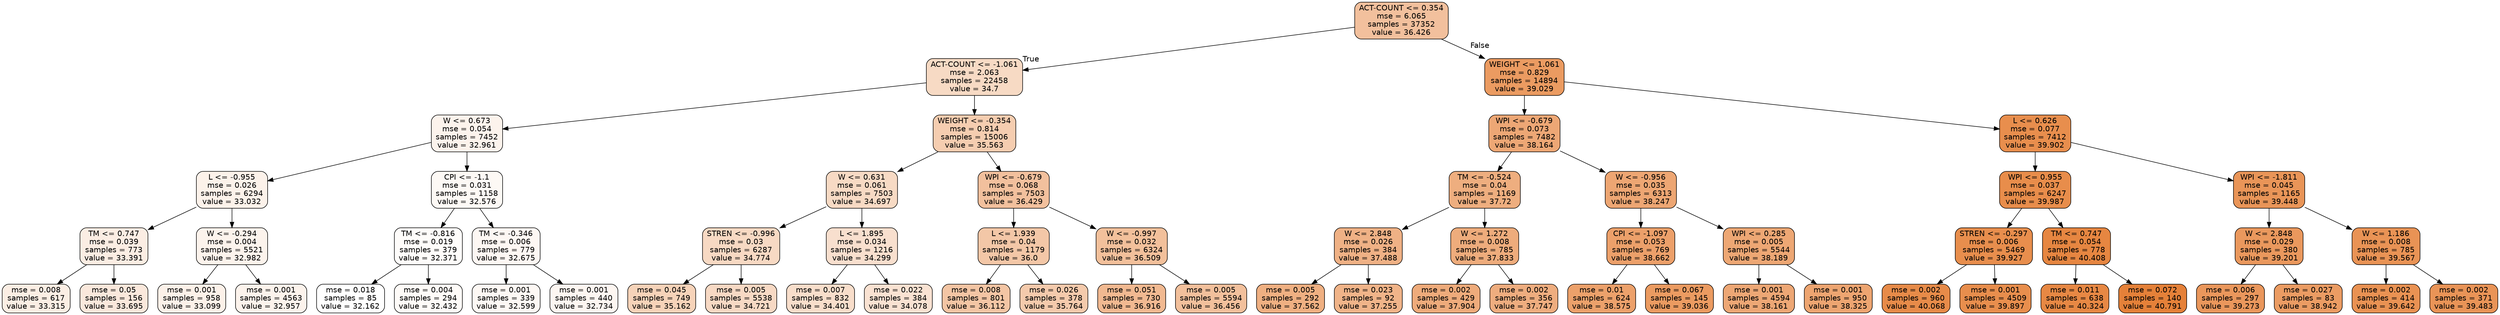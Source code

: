 digraph Tree {
node [shape=box, style="filled, rounded", color="black", fontname=helvetica] ;
edge [fontname=helvetica] ;
0 [label="ACT-COUNT <= 0.354\nmse = 6.065\nsamples = 37352\nvalue = 36.426", fillcolor="#e581397e"] ;
1 [label="ACT-COUNT <= -1.061\nmse = 2.063\nsamples = 22458\nvalue = 34.7", fillcolor="#e581394b"] ;
0 -> 1 [labeldistance=2.5, labelangle=45, headlabel="True"] ;
2 [label="W <= 0.673\nmse = 0.054\nsamples = 7452\nvalue = 32.961", fillcolor="#e5813918"] ;
1 -> 2 ;
3 [label="L <= -0.955\nmse = 0.026\nsamples = 6294\nvalue = 33.032", fillcolor="#e581391a"] ;
2 -> 3 ;
4 [label="TM <= 0.747\nmse = 0.039\nsamples = 773\nvalue = 33.391", fillcolor="#e5813924"] ;
3 -> 4 ;
5 [label="mse = 0.008\nsamples = 617\nvalue = 33.315", fillcolor="#e5813922"] ;
4 -> 5 ;
6 [label="mse = 0.05\nsamples = 156\nvalue = 33.695", fillcolor="#e581392d"] ;
4 -> 6 ;
7 [label="W <= -0.294\nmse = 0.004\nsamples = 5521\nvalue = 32.982", fillcolor="#e5813918"] ;
3 -> 7 ;
8 [label="mse = 0.001\nsamples = 958\nvalue = 33.099", fillcolor="#e581391c"] ;
7 -> 8 ;
9 [label="mse = 0.001\nsamples = 4563\nvalue = 32.957", fillcolor="#e5813918"] ;
7 -> 9 ;
10 [label="CPI <= -1.1\nmse = 0.031\nsamples = 1158\nvalue = 32.576", fillcolor="#e581390c"] ;
2 -> 10 ;
11 [label="TM <= -0.816\nmse = 0.019\nsamples = 379\nvalue = 32.371", fillcolor="#e5813906"] ;
10 -> 11 ;
12 [label="mse = 0.018\nsamples = 85\nvalue = 32.162", fillcolor="#e5813900"] ;
11 -> 12 ;
13 [label="mse = 0.004\nsamples = 294\nvalue = 32.432", fillcolor="#e5813908"] ;
11 -> 13 ;
14 [label="TM <= -0.346\nmse = 0.006\nsamples = 779\nvalue = 32.675", fillcolor="#e581390f"] ;
10 -> 14 ;
15 [label="mse = 0.001\nsamples = 339\nvalue = 32.599", fillcolor="#e581390d"] ;
14 -> 15 ;
16 [label="mse = 0.001\nsamples = 440\nvalue = 32.734", fillcolor="#e5813911"] ;
14 -> 16 ;
17 [label="WEIGHT <= -0.354\nmse = 0.814\nsamples = 15006\nvalue = 35.563", fillcolor="#e5813965"] ;
1 -> 17 ;
18 [label="W <= 0.631\nmse = 0.061\nsamples = 7503\nvalue = 34.697", fillcolor="#e581394b"] ;
17 -> 18 ;
19 [label="STREN <= -0.996\nmse = 0.03\nsamples = 6287\nvalue = 34.774", fillcolor="#e581394d"] ;
18 -> 19 ;
20 [label="mse = 0.045\nsamples = 749\nvalue = 35.162", fillcolor="#e5813959"] ;
19 -> 20 ;
21 [label="mse = 0.005\nsamples = 5538\nvalue = 34.721", fillcolor="#e581394c"] ;
19 -> 21 ;
22 [label="L <= 1.895\nmse = 0.034\nsamples = 1216\nvalue = 34.299", fillcolor="#e581393f"] ;
18 -> 22 ;
23 [label="mse = 0.007\nsamples = 832\nvalue = 34.401", fillcolor="#e5813942"] ;
22 -> 23 ;
24 [label="mse = 0.022\nsamples = 384\nvalue = 34.078", fillcolor="#e5813939"] ;
22 -> 24 ;
25 [label="WPI <= -0.679\nmse = 0.068\nsamples = 7503\nvalue = 36.429", fillcolor="#e581397e"] ;
17 -> 25 ;
26 [label="L <= 1.939\nmse = 0.04\nsamples = 1179\nvalue = 36.0", fillcolor="#e5813971"] ;
25 -> 26 ;
27 [label="mse = 0.008\nsamples = 801\nvalue = 36.112", fillcolor="#e5813975"] ;
26 -> 27 ;
28 [label="mse = 0.026\nsamples = 378\nvalue = 35.764", fillcolor="#e581396a"] ;
26 -> 28 ;
29 [label="W <= -0.997\nmse = 0.032\nsamples = 6324\nvalue = 36.509", fillcolor="#e5813980"] ;
25 -> 29 ;
30 [label="mse = 0.051\nsamples = 730\nvalue = 36.916", fillcolor="#e581398d"] ;
29 -> 30 ;
31 [label="mse = 0.005\nsamples = 5594\nvalue = 36.456", fillcolor="#e581397f"] ;
29 -> 31 ;
32 [label="WEIGHT <= 1.061\nmse = 0.829\nsamples = 14894\nvalue = 39.029", fillcolor="#e58139cb"] ;
0 -> 32 [labeldistance=2.5, labelangle=-45, headlabel="False"] ;
33 [label="WPI <= -0.679\nmse = 0.073\nsamples = 7482\nvalue = 38.164", fillcolor="#e58139b1"] ;
32 -> 33 ;
34 [label="TM <= -0.524\nmse = 0.04\nsamples = 1169\nvalue = 37.72", fillcolor="#e58139a4"] ;
33 -> 34 ;
35 [label="W <= 2.848\nmse = 0.026\nsamples = 384\nvalue = 37.488", fillcolor="#e581399d"] ;
34 -> 35 ;
36 [label="mse = 0.005\nsamples = 292\nvalue = 37.562", fillcolor="#e58139a0"] ;
35 -> 36 ;
37 [label="mse = 0.023\nsamples = 92\nvalue = 37.255", fillcolor="#e5813997"] ;
35 -> 37 ;
38 [label="W <= 1.272\nmse = 0.008\nsamples = 785\nvalue = 37.833", fillcolor="#e58139a8"] ;
34 -> 38 ;
39 [label="mse = 0.002\nsamples = 429\nvalue = 37.904", fillcolor="#e58139aa"] ;
38 -> 39 ;
40 [label="mse = 0.002\nsamples = 356\nvalue = 37.747", fillcolor="#e58139a5"] ;
38 -> 40 ;
41 [label="W <= -0.956\nmse = 0.035\nsamples = 6313\nvalue = 38.247", fillcolor="#e58139b4"] ;
33 -> 41 ;
42 [label="CPI <= -1.097\nmse = 0.053\nsamples = 769\nvalue = 38.662", fillcolor="#e58139c0"] ;
41 -> 42 ;
43 [label="mse = 0.01\nsamples = 624\nvalue = 38.575", fillcolor="#e58139be"] ;
42 -> 43 ;
44 [label="mse = 0.067\nsamples = 145\nvalue = 39.036", fillcolor="#e58139cb"] ;
42 -> 44 ;
45 [label="WPI <= 0.285\nmse = 0.005\nsamples = 5544\nvalue = 38.189", fillcolor="#e58139b2"] ;
41 -> 45 ;
46 [label="mse = 0.001\nsamples = 4594\nvalue = 38.161", fillcolor="#e58139b1"] ;
45 -> 46 ;
47 [label="mse = 0.001\nsamples = 950\nvalue = 38.325", fillcolor="#e58139b6"] ;
45 -> 47 ;
48 [label="L <= 0.626\nmse = 0.077\nsamples = 7412\nvalue = 39.902", fillcolor="#e58139e5"] ;
32 -> 48 ;
49 [label="WPI <= 0.955\nmse = 0.037\nsamples = 6247\nvalue = 39.987", fillcolor="#e58139e7"] ;
48 -> 49 ;
50 [label="STREN <= -0.297\nmse = 0.006\nsamples = 5469\nvalue = 39.927", fillcolor="#e58139e5"] ;
49 -> 50 ;
51 [label="mse = 0.002\nsamples = 960\nvalue = 40.068", fillcolor="#e58139ea"] ;
50 -> 51 ;
52 [label="mse = 0.001\nsamples = 4509\nvalue = 39.897", fillcolor="#e58139e5"] ;
50 -> 52 ;
53 [label="TM <= 0.747\nmse = 0.054\nsamples = 778\nvalue = 40.408", fillcolor="#e58139f4"] ;
49 -> 53 ;
54 [label="mse = 0.011\nsamples = 638\nvalue = 40.324", fillcolor="#e58139f1"] ;
53 -> 54 ;
55 [label="mse = 0.072\nsamples = 140\nvalue = 40.791", fillcolor="#e58139ff"] ;
53 -> 55 ;
56 [label="WPI <= -1.811\nmse = 0.045\nsamples = 1165\nvalue = 39.448", fillcolor="#e58139d7"] ;
48 -> 56 ;
57 [label="W <= 2.848\nmse = 0.029\nsamples = 380\nvalue = 39.201", fillcolor="#e58139d0"] ;
56 -> 57 ;
58 [label="mse = 0.006\nsamples = 297\nvalue = 39.273", fillcolor="#e58139d2"] ;
57 -> 58 ;
59 [label="mse = 0.027\nsamples = 83\nvalue = 38.942", fillcolor="#e58139c8"] ;
57 -> 59 ;
60 [label="W <= 1.186\nmse = 0.008\nsamples = 785\nvalue = 39.567", fillcolor="#e58139db"] ;
56 -> 60 ;
61 [label="mse = 0.002\nsamples = 414\nvalue = 39.642", fillcolor="#e58139dd"] ;
60 -> 61 ;
62 [label="mse = 0.002\nsamples = 371\nvalue = 39.483", fillcolor="#e58139d8"] ;
60 -> 62 ;
}